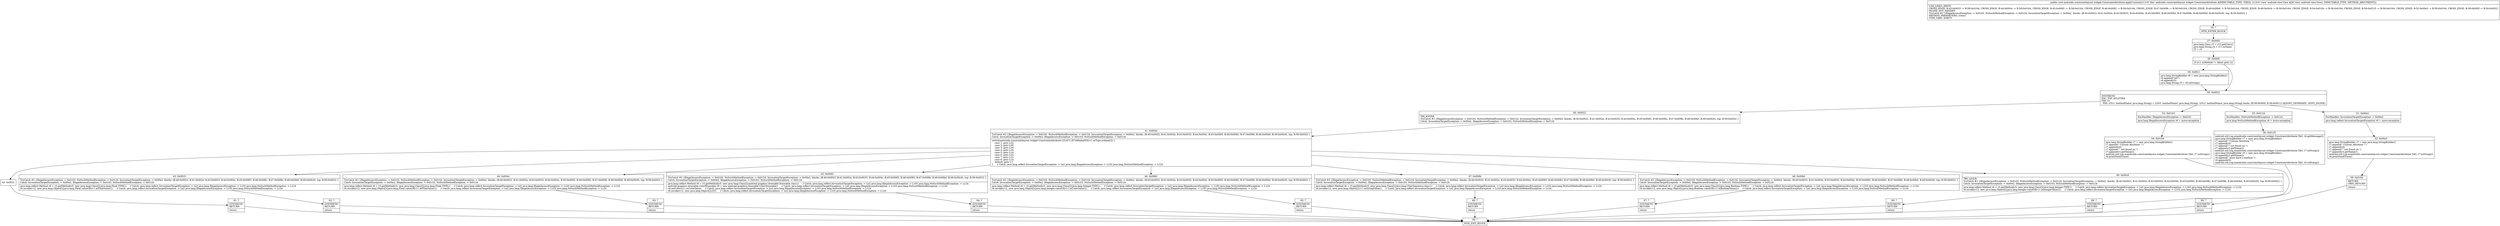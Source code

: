 digraph "CFG forandroidx.constraintlayout.widget.ConstraintAttribute.applyCustom(Landroid\/view\/View;)V" {
Node_35 [shape=record,label="{35\:\ ?|MTH_ENTER_BLOCK\l}"];
Node_37 [shape=record,label="{37\:\ 0x0000|java.lang.Class r3 = r12.getClass()\ljava.lang.String r4 = r11.mName\lr5 = r4\l}"];
Node_38 [shape=record,label="{38\:\ 0x000f|if (r11.mMethod != false) goto L4\l}"];
Node_39 [shape=record,label="{39\:\ 0x0011|java.lang.StringBuilder r6 = new java.lang.StringBuilder()\lr6.append(\"set\")\lr6.append(r5)\ljava.lang.String r5 = r6.toString()\l}"];
Node_59 [shape=record,label="{59\:\ 0x0022|SYNTHETIC\lEXC_TOP_SPLITTER\lPHI: r5 \l  PHI: (r5v1 'methodName' java.lang.String) = (r5v0 'methodName' java.lang.String), (r5v2 'methodName' java.lang.String) binds: [B:38:0x000f, B:39:0x0011] A[DONT_GENERATE, DONT_INLINE]\l}"];
Node_40 [shape=record,label="{40\:\ 0x0022|TRY_ENTER\lTryCatch #2 \{IllegalAccessException \-\> 0x0103, NoSuchMethodException \-\> 0x0124, InvocationTargetException \-\> 0x00e2, blocks: (B:40:0x0022, B:41:0x002e, B:43:0x0033, B:44:0x004c, B:45:0x0065, B:46:0x0082, B:47:0x009b, B:48:0x00b0, B:49:0x00c9), top: B:59:0x0022 \}\lCatch: InvocationTargetException \-\> 0x00e2, IllegalAccessException \-\> 0x0103, NoSuchMethodException \-\> 0x0124\l}"];
Node_41 [shape=record,label="{41\:\ 0x002e|TryCatch #2 \{IllegalAccessException \-\> 0x0103, NoSuchMethodException \-\> 0x0124, InvocationTargetException \-\> 0x00e2, blocks: (B:40:0x0022, B:41:0x002e, B:43:0x0033, B:44:0x004c, B:45:0x0065, B:46:0x0082, B:47:0x009b, B:48:0x00b0, B:49:0x00c9), top: B:59:0x0022 \}\lCatch: InvocationTargetException \-\> 0x00e2, IllegalAccessException \-\> 0x0103, NoSuchMethodException \-\> 0x0124\l|switch(androidx.constraintlayout.widget.ConstraintAttribute.C01671.f57x66adad53[r11.mType.ordinal()]) \{\l    case 1: goto L22;\l    case 2: goto L20;\l    case 3: goto L18;\l    case 4: goto L16;\l    case 5: goto L14;\l    case 6: goto L22;\l    case 7: goto L12;\l    case 8: goto L10;\l    default: goto L7;\l\}     \/\/ Catch: java.lang.reflect.InvocationTargetException \-\> Le2 java.lang.IllegalAccessException \-\> L103 java.lang.NoSuchMethodException \-\> L124\l}"];
Node_42 [shape=record,label="{42\:\ 0x0031}"];
Node_61 [shape=record,label="{61\:\ ?|SYNTHETIC\lRETURN\l|return\l}"];
Node_36 [shape=record,label="{36\:\ ?|MTH_EXIT_BLOCK\l}"];
Node_43 [shape=record,label="{43\:\ 0x0033|TryCatch #2 \{IllegalAccessException \-\> 0x0103, NoSuchMethodException \-\> 0x0124, InvocationTargetException \-\> 0x00e2, blocks: (B:40:0x0022, B:41:0x002e, B:43:0x0033, B:44:0x004c, B:45:0x0065, B:46:0x0082, B:47:0x009b, B:48:0x00b0, B:49:0x00c9), top: B:59:0x0022 \}\lCatch: InvocationTargetException \-\> 0x00e2, IllegalAccessException \-\> 0x0103, NoSuchMethodException \-\> 0x0124\l|java.lang.reflect.Method r6 = r3.getMethod(r5, new java.lang.Class[]\{java.lang.Float.TYPE\})     \/\/ Catch: java.lang.reflect.InvocationTargetException \-\> Le2 java.lang.IllegalAccessException \-\> L103 java.lang.NoSuchMethodException \-\> L124\lr6.invoke(r12, new java.lang.Object[]\{java.lang.Float.valueOf(r11.mFloatValue)\})     \/\/ Catch: java.lang.reflect.InvocationTargetException \-\> Le2 java.lang.IllegalAccessException \-\> L103 java.lang.NoSuchMethodException \-\> L124\l}"];
Node_62 [shape=record,label="{62\:\ ?|SYNTHETIC\lRETURN\l|return\l}"];
Node_44 [shape=record,label="{44\:\ 0x004c|TryCatch #2 \{IllegalAccessException \-\> 0x0103, NoSuchMethodException \-\> 0x0124, InvocationTargetException \-\> 0x00e2, blocks: (B:40:0x0022, B:41:0x002e, B:43:0x0033, B:44:0x004c, B:45:0x0065, B:46:0x0082, B:47:0x009b, B:48:0x00b0, B:49:0x00c9), top: B:59:0x0022 \}\lCatch: InvocationTargetException \-\> 0x00e2, IllegalAccessException \-\> 0x0103, NoSuchMethodException \-\> 0x0124\l|java.lang.reflect.Method r6 = r3.getMethod(r5, new java.lang.Class[]\{java.lang.Float.TYPE\})     \/\/ Catch: java.lang.reflect.InvocationTargetException \-\> Le2 java.lang.IllegalAccessException \-\> L103 java.lang.NoSuchMethodException \-\> L124\lr6.invoke(r12, new java.lang.Object[]\{java.lang.Float.valueOf(r11.mFloatValue)\})     \/\/ Catch: java.lang.reflect.InvocationTargetException \-\> Le2 java.lang.IllegalAccessException \-\> L103 java.lang.NoSuchMethodException \-\> L124\l}"];
Node_63 [shape=record,label="{63\:\ ?|SYNTHETIC\lRETURN\l|return\l}"];
Node_45 [shape=record,label="{45\:\ 0x0065|TryCatch #2 \{IllegalAccessException \-\> 0x0103, NoSuchMethodException \-\> 0x0124, InvocationTargetException \-\> 0x00e2, blocks: (B:40:0x0022, B:41:0x002e, B:43:0x0033, B:44:0x004c, B:45:0x0065, B:46:0x0082, B:47:0x009b, B:48:0x00b0, B:49:0x00c9), top: B:59:0x0022 \}\lCatch: InvocationTargetException \-\> 0x00e2, IllegalAccessException \-\> 0x0103, NoSuchMethodException \-\> 0x0124\l|java.lang.reflect.Method r6 = r3.getMethod(r5, new java.lang.Class[]\{android.graphics.drawable.Drawable.class\})     \/\/ Catch: java.lang.reflect.InvocationTargetException \-\> Le2 java.lang.IllegalAccessException \-\> L103 java.lang.NoSuchMethodException \-\> L124\landroid.graphics.drawable.ColorDrawable r9 = new android.graphics.drawable.ColorDrawable()     \/\/ Catch: java.lang.reflect.InvocationTargetException \-\> Le2 java.lang.IllegalAccessException \-\> L103 java.lang.NoSuchMethodException \-\> L124\lr9.setColor(r11.mColorValue)     \/\/ Catch: java.lang.reflect.InvocationTargetException \-\> Le2 java.lang.IllegalAccessException \-\> L103 java.lang.NoSuchMethodException \-\> L124\lr6.invoke(r12, new java.lang.Object[]\{r9\})     \/\/ Catch: java.lang.reflect.InvocationTargetException \-\> Le2 java.lang.IllegalAccessException \-\> L103 java.lang.NoSuchMethodException \-\> L124\l}"];
Node_64 [shape=record,label="{64\:\ ?|SYNTHETIC\lRETURN\l|return\l}"];
Node_46 [shape=record,label="{46\:\ 0x0082|TryCatch #2 \{IllegalAccessException \-\> 0x0103, NoSuchMethodException \-\> 0x0124, InvocationTargetException \-\> 0x00e2, blocks: (B:40:0x0022, B:41:0x002e, B:43:0x0033, B:44:0x004c, B:45:0x0065, B:46:0x0082, B:47:0x009b, B:48:0x00b0, B:49:0x00c9), top: B:59:0x0022 \}\lCatch: InvocationTargetException \-\> 0x00e2, IllegalAccessException \-\> 0x0103, NoSuchMethodException \-\> 0x0124\l|java.lang.reflect.Method r6 = r3.getMethod(r5, new java.lang.Class[]\{java.lang.Integer.TYPE\})     \/\/ Catch: java.lang.reflect.InvocationTargetException \-\> Le2 java.lang.IllegalAccessException \-\> L103 java.lang.NoSuchMethodException \-\> L124\lr6.invoke(r12, new java.lang.Object[]\{java.lang.Integer.valueOf(r11.mColorValue)\})     \/\/ Catch: java.lang.reflect.InvocationTargetException \-\> Le2 java.lang.IllegalAccessException \-\> L103 java.lang.NoSuchMethodException \-\> L124\l}"];
Node_65 [shape=record,label="{65\:\ ?|SYNTHETIC\lRETURN\l|return\l}"];
Node_47 [shape=record,label="{47\:\ 0x009b|TryCatch #2 \{IllegalAccessException \-\> 0x0103, NoSuchMethodException \-\> 0x0124, InvocationTargetException \-\> 0x00e2, blocks: (B:40:0x0022, B:41:0x002e, B:43:0x0033, B:44:0x004c, B:45:0x0065, B:46:0x0082, B:47:0x009b, B:48:0x00b0, B:49:0x00c9), top: B:59:0x0022 \}\lCatch: InvocationTargetException \-\> 0x00e2, IllegalAccessException \-\> 0x0103, NoSuchMethodException \-\> 0x0124\l|java.lang.reflect.Method r6 = r3.getMethod(r5, new java.lang.Class[]\{java.lang.CharSequence.class\})     \/\/ Catch: java.lang.reflect.InvocationTargetException \-\> Le2 java.lang.IllegalAccessException \-\> L103 java.lang.NoSuchMethodException \-\> L124\lr6.invoke(r12, new java.lang.Object[]\{r11.mStringValue\})     \/\/ Catch: java.lang.reflect.InvocationTargetException \-\> Le2 java.lang.IllegalAccessException \-\> L103 java.lang.NoSuchMethodException \-\> L124\l}"];
Node_66 [shape=record,label="{66\:\ ?|SYNTHETIC\lRETURN\l|return\l}"];
Node_48 [shape=record,label="{48\:\ 0x00b0|TryCatch #2 \{IllegalAccessException \-\> 0x0103, NoSuchMethodException \-\> 0x0124, InvocationTargetException \-\> 0x00e2, blocks: (B:40:0x0022, B:41:0x002e, B:43:0x0033, B:44:0x004c, B:45:0x0065, B:46:0x0082, B:47:0x009b, B:48:0x00b0, B:49:0x00c9), top: B:59:0x0022 \}\lCatch: InvocationTargetException \-\> 0x00e2, IllegalAccessException \-\> 0x0103, NoSuchMethodException \-\> 0x0124\l|java.lang.reflect.Method r6 = r3.getMethod(r5, new java.lang.Class[]\{java.lang.Boolean.TYPE\})     \/\/ Catch: java.lang.reflect.InvocationTargetException \-\> Le2 java.lang.IllegalAccessException \-\> L103 java.lang.NoSuchMethodException \-\> L124\lr6.invoke(r12, new java.lang.Object[]\{java.lang.Boolean.valueOf(r11.mBooleanValue)\})     \/\/ Catch: java.lang.reflect.InvocationTargetException \-\> Le2 java.lang.IllegalAccessException \-\> L103 java.lang.NoSuchMethodException \-\> L124\l}"];
Node_67 [shape=record,label="{67\:\ ?|SYNTHETIC\lRETURN\l|return\l}"];
Node_49 [shape=record,label="{49\:\ 0x00c9|TRY_LEAVE\lTryCatch #2 \{IllegalAccessException \-\> 0x0103, NoSuchMethodException \-\> 0x0124, InvocationTargetException \-\> 0x00e2, blocks: (B:40:0x0022, B:41:0x002e, B:43:0x0033, B:44:0x004c, B:45:0x0065, B:46:0x0082, B:47:0x009b, B:48:0x00b0, B:49:0x00c9), top: B:59:0x0022 \}\lCatch: InvocationTargetException \-\> 0x00e2, IllegalAccessException \-\> 0x0103, NoSuchMethodException \-\> 0x0124\l|java.lang.reflect.Method r6 = r3.getMethod(r5, new java.lang.Class[]\{java.lang.Integer.TYPE\})     \/\/ Catch: java.lang.reflect.InvocationTargetException \-\> Le2 java.lang.IllegalAccessException \-\> L103 java.lang.NoSuchMethodException \-\> L124\lr6.invoke(r12, new java.lang.Object[]\{java.lang.Integer.valueOf(r11.mIntegerValue)\})     \/\/ Catch: java.lang.reflect.InvocationTargetException \-\> Le2 java.lang.IllegalAccessException \-\> L103 java.lang.NoSuchMethodException \-\> L124\l}"];
Node_69 [shape=record,label="{69\:\ ?|SYNTHETIC\lRETURN\l|return\l}"];
Node_53 [shape=record,label="{53\:\ 0x0103|ExcHandler: IllegalAccessException \-\> 0x0103\l|java.lang.IllegalAccessException r6 = move\-exception\l}"];
Node_54 [shape=record,label="{54\:\ 0x0104|java.lang.StringBuilder r7 = new java.lang.StringBuilder()\lr7.append(\" Custom Attribute \"\")\lr7.append(r4)\lr7.append(\"\" not found on \")\lr7.append(r3.getName())\landroid.util.Log.e(androidx.constraintlayout.widget.ConstraintAttribute.TAG, r7.toString())\lr6.printStackTrace()\l}"];
Node_68 [shape=record,label="{68\:\ ?|SYNTHETIC\lRETURN\l|return\l}"];
Node_55 [shape=record,label="{55\:\ 0x0124|ExcHandler: NoSuchMethodException \-\> 0x0124\l|java.lang.NoSuchMethodException r6 = move\-exception\l}"];
Node_56 [shape=record,label="{56\:\ 0x0125|android.util.Log.e(androidx.constraintlayout.widget.ConstraintAttribute.TAG, r6.getMessage())\ljava.lang.StringBuilder r7 = new java.lang.StringBuilder()\lr7.append(\" Custom Attribute \"\")\lr7.append(r4)\lr7.append(\"\" not found on \")\lr7.append(r3.getName())\landroid.util.Log.e(androidx.constraintlayout.widget.ConstraintAttribute.TAG, r7.toString())\ljava.lang.StringBuilder r0 = new java.lang.StringBuilder()\lr0.append(r3.getName())\lr0.append(\" must have a method \")\lr0.append(r5)\landroid.util.Log.e(androidx.constraintlayout.widget.ConstraintAttribute.TAG, r0.toString())\l}"];
Node_60 [shape=record,label="{60\:\ ?|SYNTHETIC\lRETURN\l|return\l}"];
Node_51 [shape=record,label="{51\:\ 0x00e2|ExcHandler: InvocationTargetException \-\> 0x00e2\l|java.lang.reflect.InvocationTargetException r6 = move\-exception\l}"];
Node_52 [shape=record,label="{52\:\ 0x00e3|java.lang.StringBuilder r7 = new java.lang.StringBuilder()\lr7.append(\" Custom Attribute \"\")\lr7.append(r4)\lr7.append(\"\" not found on \")\lr7.append(r3.getName())\landroid.util.Log.e(androidx.constraintlayout.widget.ConstraintAttribute.TAG, r7.toString())\lr6.printStackTrace()\l}"];
Node_58 [shape=record,label="{58\:\ 0x0164|RETURN\lORIG_RETURN\l|return\l}"];
MethodNode[shape=record,label="{public void androidx.constraintlayout.widget.ConstraintAttribute.applyCustom((r11v0 'this' androidx.constraintlayout.widget.ConstraintAttribute A[IMMUTABLE_TYPE, THIS]), (r12v0 'view' android.view.View A[D('view' android.view.View), IMMUTABLE_TYPE, METHOD_ARGUMENT]))  | USE_LINES_HINTS\lCROSS_EDGE: B:43:0x0033 \-\> B:58:0x0164, CROSS_EDGE: B:44:0x004c \-\> B:58:0x0164, CROSS_EDGE: B:45:0x0065 \-\> B:58:0x0164, CROSS_EDGE: B:46:0x0082 \-\> B:58:0x0164, CROSS_EDGE: B:47:0x009b \-\> B:58:0x0164, CROSS_EDGE: B:48:0x00b0 \-\> B:58:0x0164, CROSS_EDGE: B:49:0x00c9 \-\> B:58:0x0164, CROSS_EDGE: B:54:0x0104 \-\> B:58:0x0164, CROSS_EDGE: B:56:0x0125 \-\> B:58:0x0164, CROSS_EDGE: B:52:0x00e3 \-\> B:58:0x0164, CROSS_EDGE: B:38:0x000f \-\> B:59:0x0022\lINLINE_NOT_NEEDED\lTryCatch #2 \{IllegalAccessException \-\> 0x0103, NoSuchMethodException \-\> 0x0124, InvocationTargetException \-\> 0x00e2, blocks: (B:40:0x0022, B:41:0x002e, B:43:0x0033, B:44:0x004c, B:45:0x0065, B:46:0x0082, B:47:0x009b, B:48:0x00b0, B:49:0x00c9), top: B:59:0x0022 \}\lMETHOD_PARAMETERS: [view]\lTYPE_VARS: EMPTY\l}"];
MethodNode -> Node_35;Node_35 -> Node_37;
Node_37 -> Node_38;
Node_38 -> Node_39[style=dashed];
Node_38 -> Node_59;
Node_39 -> Node_59;
Node_59 -> Node_40;
Node_59 -> Node_53;
Node_59 -> Node_55;
Node_59 -> Node_51;
Node_40 -> Node_41;
Node_41 -> Node_42;
Node_41 -> Node_43;
Node_41 -> Node_44;
Node_41 -> Node_45;
Node_41 -> Node_46;
Node_41 -> Node_47;
Node_41 -> Node_48;
Node_41 -> Node_49;
Node_42 -> Node_61;
Node_61 -> Node_36;
Node_43 -> Node_62;
Node_62 -> Node_36;
Node_44 -> Node_63;
Node_63 -> Node_36;
Node_45 -> Node_64;
Node_64 -> Node_36;
Node_46 -> Node_65;
Node_65 -> Node_36;
Node_47 -> Node_66;
Node_66 -> Node_36;
Node_48 -> Node_67;
Node_67 -> Node_36;
Node_49 -> Node_69;
Node_69 -> Node_36;
Node_53 -> Node_54;
Node_54 -> Node_68;
Node_68 -> Node_36;
Node_55 -> Node_56;
Node_56 -> Node_60;
Node_60 -> Node_36;
Node_51 -> Node_52;
Node_52 -> Node_58;
Node_58 -> Node_36;
}

